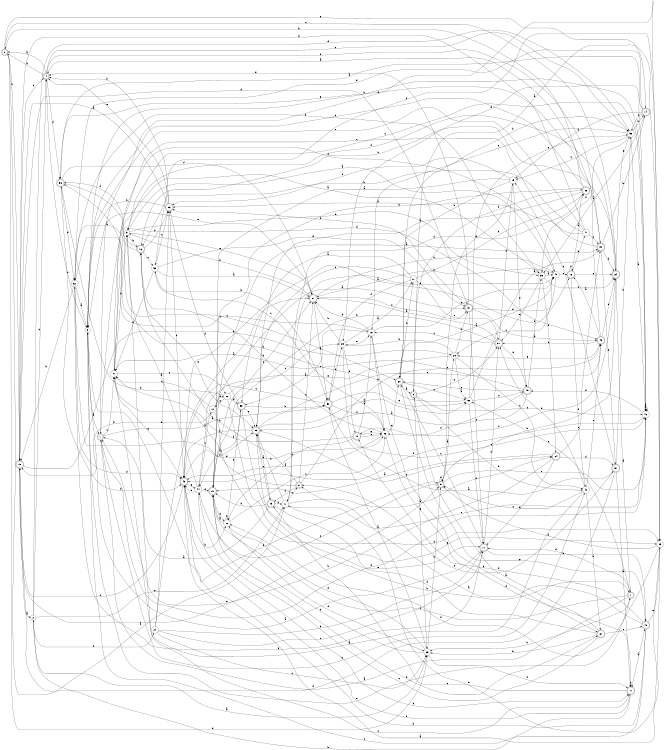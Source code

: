 digraph n50_1 {
__start0 [label="" shape="none"];

rankdir=LR;
size="8,5";

s0 [style="rounded,filled", color="black", fillcolor="white" shape="doublecircle", label="0"];
s1 [style="rounded,filled", color="black", fillcolor="white" shape="doublecircle", label="1"];
s2 [style="filled", color="black", fillcolor="white" shape="circle", label="2"];
s3 [style="filled", color="black", fillcolor="white" shape="circle", label="3"];
s4 [style="rounded,filled", color="black", fillcolor="white" shape="doublecircle", label="4"];
s5 [style="rounded,filled", color="black", fillcolor="white" shape="doublecircle", label="5"];
s6 [style="rounded,filled", color="black", fillcolor="white" shape="doublecircle", label="6"];
s7 [style="rounded,filled", color="black", fillcolor="white" shape="doublecircle", label="7"];
s8 [style="rounded,filled", color="black", fillcolor="white" shape="doublecircle", label="8"];
s9 [style="filled", color="black", fillcolor="white" shape="circle", label="9"];
s10 [style="rounded,filled", color="black", fillcolor="white" shape="doublecircle", label="10"];
s11 [style="rounded,filled", color="black", fillcolor="white" shape="doublecircle", label="11"];
s12 [style="filled", color="black", fillcolor="white" shape="circle", label="12"];
s13 [style="rounded,filled", color="black", fillcolor="white" shape="doublecircle", label="13"];
s14 [style="rounded,filled", color="black", fillcolor="white" shape="doublecircle", label="14"];
s15 [style="filled", color="black", fillcolor="white" shape="circle", label="15"];
s16 [style="rounded,filled", color="black", fillcolor="white" shape="doublecircle", label="16"];
s17 [style="rounded,filled", color="black", fillcolor="white" shape="doublecircle", label="17"];
s18 [style="rounded,filled", color="black", fillcolor="white" shape="doublecircle", label="18"];
s19 [style="filled", color="black", fillcolor="white" shape="circle", label="19"];
s20 [style="rounded,filled", color="black", fillcolor="white" shape="doublecircle", label="20"];
s21 [style="filled", color="black", fillcolor="white" shape="circle", label="21"];
s22 [style="filled", color="black", fillcolor="white" shape="circle", label="22"];
s23 [style="rounded,filled", color="black", fillcolor="white" shape="doublecircle", label="23"];
s24 [style="filled", color="black", fillcolor="white" shape="circle", label="24"];
s25 [style="filled", color="black", fillcolor="white" shape="circle", label="25"];
s26 [style="filled", color="black", fillcolor="white" shape="circle", label="26"];
s27 [style="filled", color="black", fillcolor="white" shape="circle", label="27"];
s28 [style="filled", color="black", fillcolor="white" shape="circle", label="28"];
s29 [style="filled", color="black", fillcolor="white" shape="circle", label="29"];
s30 [style="rounded,filled", color="black", fillcolor="white" shape="doublecircle", label="30"];
s31 [style="rounded,filled", color="black", fillcolor="white" shape="doublecircle", label="31"];
s32 [style="filled", color="black", fillcolor="white" shape="circle", label="32"];
s33 [style="rounded,filled", color="black", fillcolor="white" shape="doublecircle", label="33"];
s34 [style="rounded,filled", color="black", fillcolor="white" shape="doublecircle", label="34"];
s35 [style="filled", color="black", fillcolor="white" shape="circle", label="35"];
s36 [style="filled", color="black", fillcolor="white" shape="circle", label="36"];
s37 [style="rounded,filled", color="black", fillcolor="white" shape="doublecircle", label="37"];
s38 [style="rounded,filled", color="black", fillcolor="white" shape="doublecircle", label="38"];
s39 [style="filled", color="black", fillcolor="white" shape="circle", label="39"];
s40 [style="filled", color="black", fillcolor="white" shape="circle", label="40"];
s41 [style="filled", color="black", fillcolor="white" shape="circle", label="41"];
s42 [style="filled", color="black", fillcolor="white" shape="circle", label="42"];
s43 [style="rounded,filled", color="black", fillcolor="white" shape="doublecircle", label="43"];
s44 [style="filled", color="black", fillcolor="white" shape="circle", label="44"];
s45 [style="rounded,filled", color="black", fillcolor="white" shape="doublecircle", label="45"];
s46 [style="filled", color="black", fillcolor="white" shape="circle", label="46"];
s47 [style="filled", color="black", fillcolor="white" shape="circle", label="47"];
s48 [style="rounded,filled", color="black", fillcolor="white" shape="doublecircle", label="48"];
s49 [style="rounded,filled", color="black", fillcolor="white" shape="doublecircle", label="49"];
s50 [style="filled", color="black", fillcolor="white" shape="circle", label="50"];
s51 [style="rounded,filled", color="black", fillcolor="white" shape="doublecircle", label="51"];
s52 [style="rounded,filled", color="black", fillcolor="white" shape="doublecircle", label="52"];
s53 [style="rounded,filled", color="black", fillcolor="white" shape="doublecircle", label="53"];
s54 [style="rounded,filled", color="black", fillcolor="white" shape="doublecircle", label="54"];
s55 [style="filled", color="black", fillcolor="white" shape="circle", label="55"];
s56 [style="rounded,filled", color="black", fillcolor="white" shape="doublecircle", label="56"];
s57 [style="rounded,filled", color="black", fillcolor="white" shape="doublecircle", label="57"];
s58 [style="filled", color="black", fillcolor="white" shape="circle", label="58"];
s59 [style="rounded,filled", color="black", fillcolor="white" shape="doublecircle", label="59"];
s60 [style="rounded,filled", color="black", fillcolor="white" shape="doublecircle", label="60"];
s61 [style="rounded,filled", color="black", fillcolor="white" shape="doublecircle", label="61"];
s0 -> s41 [label="a"];
s0 -> s13 [label="b"];
s0 -> s34 [label="c"];
s0 -> s29 [label="d"];
s0 -> s14 [label="e"];
s1 -> s52 [label="a"];
s1 -> s42 [label="b"];
s1 -> s21 [label="c"];
s1 -> s46 [label="d"];
s1 -> s39 [label="e"];
s2 -> s29 [label="a"];
s2 -> s4 [label="b"];
s2 -> s24 [label="c"];
s2 -> s55 [label="d"];
s2 -> s41 [label="e"];
s3 -> s1 [label="a"];
s3 -> s46 [label="b"];
s3 -> s4 [label="c"];
s3 -> s5 [label="d"];
s3 -> s7 [label="e"];
s4 -> s0 [label="a"];
s4 -> s0 [label="b"];
s4 -> s55 [label="c"];
s4 -> s56 [label="d"];
s4 -> s30 [label="e"];
s5 -> s28 [label="a"];
s5 -> s34 [label="b"];
s5 -> s44 [label="c"];
s5 -> s5 [label="d"];
s5 -> s46 [label="e"];
s6 -> s39 [label="a"];
s6 -> s37 [label="b"];
s6 -> s46 [label="c"];
s6 -> s42 [label="d"];
s6 -> s29 [label="e"];
s7 -> s1 [label="a"];
s7 -> s29 [label="b"];
s7 -> s20 [label="c"];
s7 -> s11 [label="d"];
s7 -> s50 [label="e"];
s8 -> s21 [label="a"];
s8 -> s16 [label="b"];
s8 -> s51 [label="c"];
s8 -> s23 [label="d"];
s8 -> s43 [label="e"];
s9 -> s40 [label="a"];
s9 -> s16 [label="b"];
s9 -> s17 [label="c"];
s9 -> s35 [label="d"];
s9 -> s51 [label="e"];
s10 -> s19 [label="a"];
s10 -> s21 [label="b"];
s10 -> s36 [label="c"];
s10 -> s26 [label="d"];
s10 -> s36 [label="e"];
s11 -> s3 [label="a"];
s11 -> s48 [label="b"];
s11 -> s60 [label="c"];
s11 -> s37 [label="d"];
s11 -> s32 [label="e"];
s12 -> s31 [label="a"];
s12 -> s13 [label="b"];
s12 -> s21 [label="c"];
s12 -> s39 [label="d"];
s12 -> s22 [label="e"];
s13 -> s2 [label="a"];
s13 -> s28 [label="b"];
s13 -> s4 [label="c"];
s13 -> s31 [label="d"];
s13 -> s5 [label="e"];
s14 -> s35 [label="a"];
s14 -> s15 [label="b"];
s14 -> s55 [label="c"];
s14 -> s25 [label="d"];
s14 -> s32 [label="e"];
s15 -> s20 [label="a"];
s15 -> s60 [label="b"];
s15 -> s53 [label="c"];
s15 -> s5 [label="d"];
s15 -> s49 [label="e"];
s16 -> s32 [label="a"];
s16 -> s53 [label="b"];
s16 -> s58 [label="c"];
s16 -> s56 [label="d"];
s16 -> s33 [label="e"];
s17 -> s48 [label="a"];
s17 -> s2 [label="b"];
s17 -> s23 [label="c"];
s17 -> s17 [label="d"];
s17 -> s45 [label="e"];
s18 -> s38 [label="a"];
s18 -> s47 [label="b"];
s18 -> s34 [label="c"];
s18 -> s18 [label="d"];
s18 -> s42 [label="e"];
s19 -> s59 [label="a"];
s19 -> s61 [label="b"];
s19 -> s36 [label="c"];
s19 -> s51 [label="d"];
s19 -> s40 [label="e"];
s20 -> s30 [label="a"];
s20 -> s38 [label="b"];
s20 -> s51 [label="c"];
s20 -> s61 [label="d"];
s20 -> s26 [label="e"];
s21 -> s35 [label="a"];
s21 -> s9 [label="b"];
s21 -> s22 [label="c"];
s21 -> s43 [label="d"];
s21 -> s45 [label="e"];
s22 -> s59 [label="a"];
s22 -> s7 [label="b"];
s22 -> s25 [label="c"];
s22 -> s56 [label="d"];
s22 -> s12 [label="e"];
s23 -> s1 [label="a"];
s23 -> s41 [label="b"];
s23 -> s33 [label="c"];
s23 -> s20 [label="d"];
s23 -> s11 [label="e"];
s24 -> s51 [label="a"];
s24 -> s11 [label="b"];
s24 -> s29 [label="c"];
s24 -> s53 [label="d"];
s24 -> s11 [label="e"];
s25 -> s27 [label="a"];
s25 -> s51 [label="b"];
s25 -> s46 [label="c"];
s25 -> s10 [label="d"];
s25 -> s19 [label="e"];
s26 -> s20 [label="a"];
s26 -> s59 [label="b"];
s26 -> s36 [label="c"];
s26 -> s29 [label="d"];
s26 -> s26 [label="e"];
s27 -> s59 [label="a"];
s27 -> s38 [label="b"];
s27 -> s33 [label="c"];
s27 -> s52 [label="d"];
s27 -> s37 [label="e"];
s28 -> s50 [label="a"];
s28 -> s25 [label="b"];
s28 -> s42 [label="c"];
s28 -> s31 [label="d"];
s28 -> s44 [label="e"];
s29 -> s52 [label="a"];
s29 -> s5 [label="b"];
s29 -> s20 [label="c"];
s29 -> s17 [label="d"];
s29 -> s26 [label="e"];
s30 -> s4 [label="a"];
s30 -> s14 [label="b"];
s30 -> s21 [label="c"];
s30 -> s34 [label="d"];
s30 -> s57 [label="e"];
s31 -> s43 [label="a"];
s31 -> s53 [label="b"];
s31 -> s11 [label="c"];
s31 -> s40 [label="d"];
s31 -> s4 [label="e"];
s32 -> s3 [label="a"];
s32 -> s13 [label="b"];
s32 -> s19 [label="c"];
s32 -> s45 [label="d"];
s32 -> s36 [label="e"];
s33 -> s23 [label="a"];
s33 -> s45 [label="b"];
s33 -> s54 [label="c"];
s33 -> s50 [label="d"];
s33 -> s43 [label="e"];
s34 -> s7 [label="a"];
s34 -> s16 [label="b"];
s34 -> s36 [label="c"];
s34 -> s9 [label="d"];
s34 -> s55 [label="e"];
s35 -> s40 [label="a"];
s35 -> s32 [label="b"];
s35 -> s34 [label="c"];
s35 -> s54 [label="d"];
s35 -> s37 [label="e"];
s36 -> s45 [label="a"];
s36 -> s16 [label="b"];
s36 -> s58 [label="c"];
s36 -> s17 [label="d"];
s36 -> s60 [label="e"];
s37 -> s51 [label="a"];
s37 -> s20 [label="b"];
s37 -> s19 [label="c"];
s37 -> s15 [label="d"];
s37 -> s49 [label="e"];
s38 -> s33 [label="a"];
s38 -> s6 [label="b"];
s38 -> s3 [label="c"];
s38 -> s41 [label="d"];
s38 -> s56 [label="e"];
s39 -> s45 [label="a"];
s39 -> s5 [label="b"];
s39 -> s58 [label="c"];
s39 -> s26 [label="d"];
s39 -> s41 [label="e"];
s40 -> s60 [label="a"];
s40 -> s51 [label="b"];
s40 -> s28 [label="c"];
s40 -> s1 [label="d"];
s40 -> s18 [label="e"];
s41 -> s54 [label="a"];
s41 -> s33 [label="b"];
s41 -> s8 [label="c"];
s41 -> s40 [label="d"];
s41 -> s46 [label="e"];
s42 -> s21 [label="a"];
s42 -> s61 [label="b"];
s42 -> s5 [label="c"];
s42 -> s37 [label="d"];
s42 -> s43 [label="e"];
s43 -> s18 [label="a"];
s43 -> s0 [label="b"];
s43 -> s37 [label="c"];
s43 -> s34 [label="d"];
s43 -> s28 [label="e"];
s44 -> s9 [label="a"];
s44 -> s45 [label="b"];
s44 -> s12 [label="c"];
s44 -> s17 [label="d"];
s44 -> s20 [label="e"];
s45 -> s18 [label="a"];
s45 -> s26 [label="b"];
s45 -> s13 [label="c"];
s45 -> s33 [label="d"];
s45 -> s44 [label="e"];
s46 -> s46 [label="a"];
s46 -> s46 [label="b"];
s46 -> s9 [label="c"];
s46 -> s49 [label="d"];
s46 -> s45 [label="e"];
s47 -> s53 [label="a"];
s47 -> s16 [label="b"];
s47 -> s30 [label="c"];
s47 -> s13 [label="d"];
s47 -> s3 [label="e"];
s48 -> s8 [label="a"];
s48 -> s45 [label="b"];
s48 -> s3 [label="c"];
s48 -> s10 [label="d"];
s48 -> s39 [label="e"];
s49 -> s33 [label="a"];
s49 -> s35 [label="b"];
s49 -> s60 [label="c"];
s49 -> s10 [label="d"];
s49 -> s21 [label="e"];
s50 -> s30 [label="a"];
s50 -> s56 [label="b"];
s50 -> s49 [label="c"];
s50 -> s11 [label="d"];
s50 -> s55 [label="e"];
s51 -> s52 [label="a"];
s51 -> s40 [label="b"];
s51 -> s31 [label="c"];
s51 -> s9 [label="d"];
s51 -> s3 [label="e"];
s52 -> s57 [label="a"];
s52 -> s25 [label="b"];
s52 -> s45 [label="c"];
s52 -> s36 [label="d"];
s52 -> s50 [label="e"];
s53 -> s13 [label="a"];
s53 -> s3 [label="b"];
s53 -> s45 [label="c"];
s53 -> s4 [label="d"];
s53 -> s4 [label="e"];
s54 -> s20 [label="a"];
s54 -> s1 [label="b"];
s54 -> s30 [label="c"];
s54 -> s57 [label="d"];
s54 -> s11 [label="e"];
s55 -> s46 [label="a"];
s55 -> s14 [label="b"];
s55 -> s15 [label="c"];
s55 -> s35 [label="d"];
s55 -> s19 [label="e"];
s56 -> s46 [label="a"];
s56 -> s45 [label="b"];
s56 -> s60 [label="c"];
s56 -> s51 [label="d"];
s56 -> s32 [label="e"];
s57 -> s17 [label="a"];
s57 -> s55 [label="b"];
s57 -> s8 [label="c"];
s57 -> s13 [label="d"];
s57 -> s15 [label="e"];
s58 -> s51 [label="a"];
s58 -> s52 [label="b"];
s58 -> s53 [label="c"];
s58 -> s21 [label="d"];
s58 -> s31 [label="e"];
s59 -> s44 [label="a"];
s59 -> s52 [label="b"];
s59 -> s33 [label="c"];
s59 -> s53 [label="d"];
s59 -> s39 [label="e"];
s60 -> s6 [label="a"];
s60 -> s55 [label="b"];
s60 -> s50 [label="c"];
s60 -> s27 [label="d"];
s60 -> s48 [label="e"];
s61 -> s6 [label="a"];
s61 -> s29 [label="b"];
s61 -> s44 [label="c"];
s61 -> s33 [label="d"];
s61 -> s48 [label="e"];

}